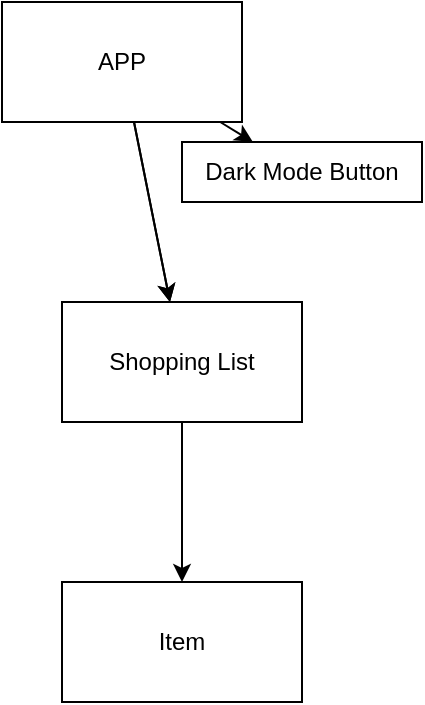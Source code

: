 <mxfile>
    <diagram id="wTXGgob4p_ZIhpnHHUIB" name="Page-1">
        <mxGraphModel dx="263" dy="782" grid="1" gridSize="10" guides="1" tooltips="1" connect="1" arrows="1" fold="1" page="1" pageScale="1" pageWidth="850" pageHeight="1100" math="0" shadow="0">
            <root>
                <mxCell id="0"/>
                <mxCell id="1" parent="0"/>
                <mxCell id="4" value="" style="edgeStyle=none;html=1;" edge="1" parent="1" source="2" target="3">
                    <mxGeometry relative="1" as="geometry"/>
                </mxCell>
                <mxCell id="7" value="" style="edgeStyle=none;html=1;" edge="1" parent="1" source="2" target="3">
                    <mxGeometry relative="1" as="geometry"/>
                </mxCell>
                <mxCell id="9" value="" style="edgeStyle=none;html=1;" edge="1" parent="1" source="2" target="8">
                    <mxGeometry relative="1" as="geometry"/>
                </mxCell>
                <mxCell id="2" value="APP" style="rounded=0;whiteSpace=wrap;html=1;" vertex="1" parent="1">
                    <mxGeometry x="90" y="90" width="120" height="60" as="geometry"/>
                </mxCell>
                <mxCell id="6" value="" style="edgeStyle=none;html=1;" edge="1" parent="1" source="3" target="5">
                    <mxGeometry relative="1" as="geometry"/>
                </mxCell>
                <mxCell id="3" value="Shopping List" style="rounded=0;whiteSpace=wrap;html=1;" vertex="1" parent="1">
                    <mxGeometry x="120" y="240" width="120" height="60" as="geometry"/>
                </mxCell>
                <mxCell id="5" value="Item" style="whiteSpace=wrap;html=1;rounded=0;" vertex="1" parent="1">
                    <mxGeometry x="120" y="380" width="120" height="60" as="geometry"/>
                </mxCell>
                <mxCell id="8" value="Dark Mode Button" style="whiteSpace=wrap;html=1;rounded=0;" vertex="1" parent="1">
                    <mxGeometry x="180" y="160" width="120" height="30" as="geometry"/>
                </mxCell>
            </root>
        </mxGraphModel>
    </diagram>
</mxfile>